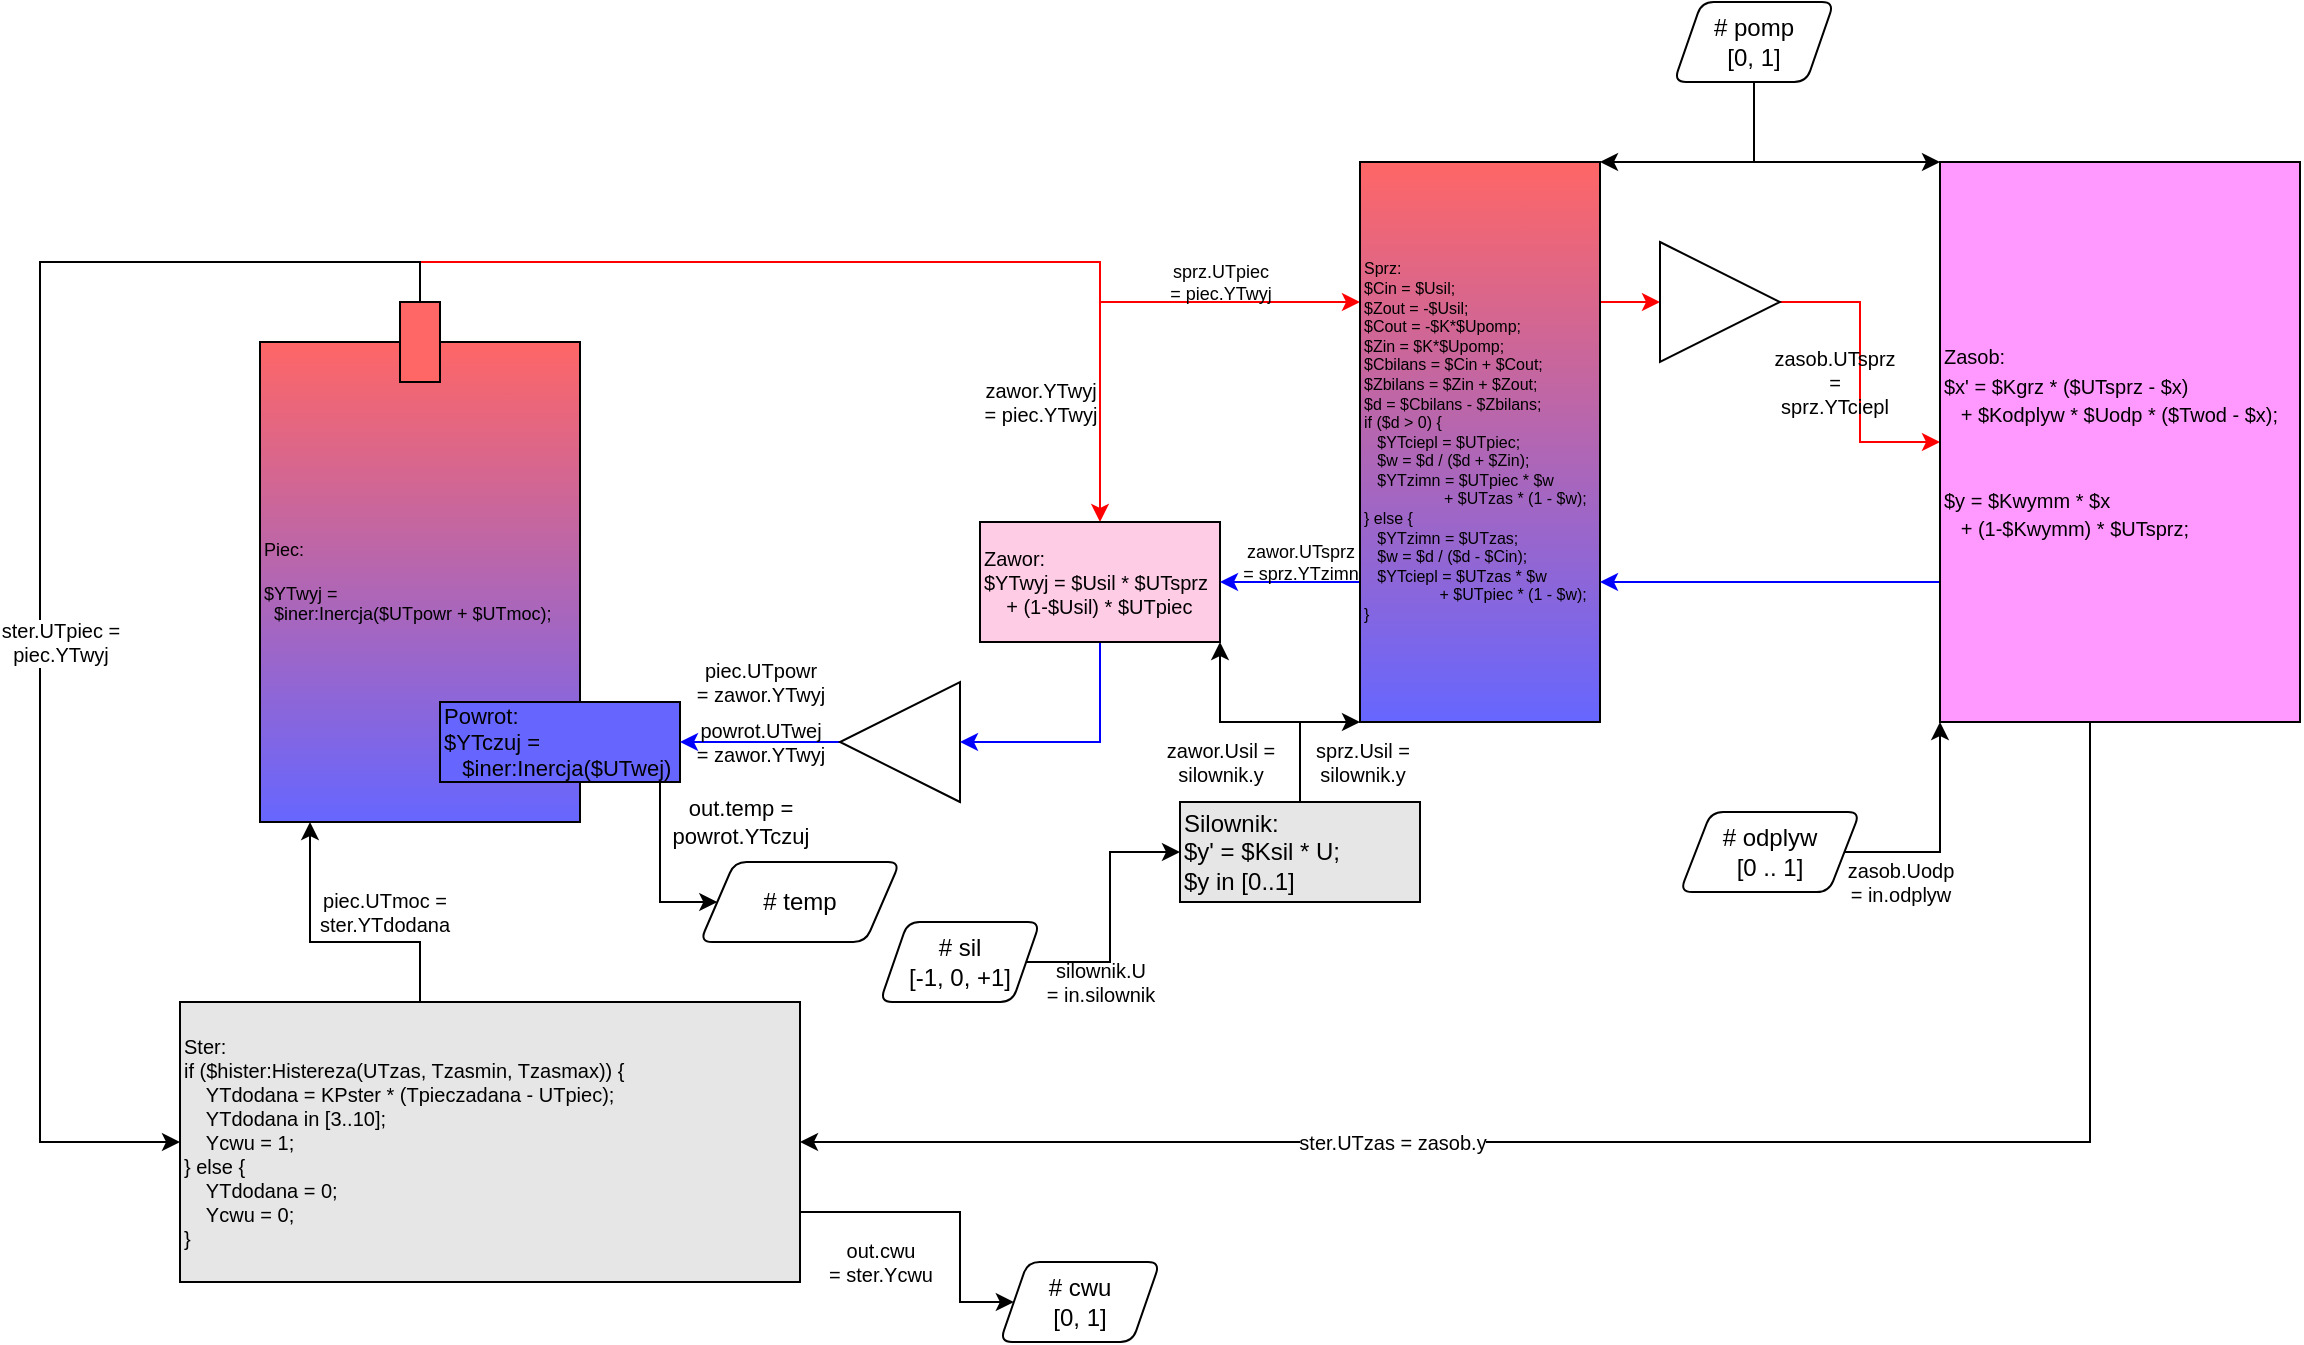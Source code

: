 <mxfile compressed="false" version="12.9.9" type="device">
  <diagram id="a8qm5YuHrImj4eT9IvoD" name="Page-1">
    <mxGraphModel dx="569" dy="394" grid="1" gridSize="10" guides="1" tooltips="1" connect="1" arrows="1" fold="0" page="1" pageScale="1" pageWidth="1169" pageHeight="827" math="0" shadow="0">
      <root>
        <mxCell id="0" />
        <mxCell id="1" parent="0" />
        <mxCell id="HVskGO4853j7q7rBNwDe-10" value="out.temp =&lt;br&gt;powrot.YTczuj" style="edgeStyle=orthogonalEdgeStyle;rounded=0;orthogonalLoop=1;jettySize=auto;html=1;exitX=0.5;exitY=1;exitDx=0;exitDy=0;entryX=0;entryY=0.5;entryDx=0;entryDy=0;labelBackgroundColor=none;" parent="1" source="HVskGO4853j7q7rBNwDe-3" target="HVskGO4853j7q7rBNwDe-24" edge="1">
          <mxGeometry x="1" y="42" relative="1" as="geometry">
            <mxPoint x="320" y="480" as="targetPoint" />
            <Array as="points">
              <mxPoint x="340" y="470" />
            </Array>
            <mxPoint x="11" y="2" as="offset" />
          </mxGeometry>
        </mxCell>
        <mxCell id="HVskGO4853j7q7rBNwDe-2" value="Piec:&lt;br style=&quot;font-size: 9px;&quot;&gt;&lt;br style=&quot;font-size: 9px;&quot;&gt;$YTwyj =&lt;br style=&quot;font-size: 9px;&quot;&gt;&amp;nbsp; $iner:Inercja($UTpowr + $UTmoc);" style="rounded=0;whiteSpace=wrap;html=1;gradientColor=#6666FF;fillColor=#FF6666;align=left;fontSize=9;" parent="1" vertex="1">
          <mxGeometry x="140" y="190" width="160" height="240" as="geometry" />
        </mxCell>
        <mxCell id="HVskGO4853j7q7rBNwDe-3" value="Powrot:&lt;br style=&quot;font-size: 11px;&quot;&gt;$YTczuj =&lt;br style=&quot;font-size: 11px;&quot;&gt;&amp;nbsp; &amp;nbsp;$iner:Inercja($UTwej)" style="rounded=0;whiteSpace=wrap;html=1;fillColor=#6666FF;gradientColor=none;align=left;fontSize=11;" parent="1" vertex="1">
          <mxGeometry x="230" y="370" width="120" height="40" as="geometry" />
        </mxCell>
        <mxCell id="HVskGO4853j7q7rBNwDe-22" style="edgeStyle=orthogonalEdgeStyle;rounded=0;orthogonalLoop=1;jettySize=auto;html=1;exitX=0.5;exitY=0;exitDx=0;exitDy=0;entryX=0.5;entryY=0;entryDx=0;entryDy=0;strokeColor=#FF0000;" parent="1" source="HVskGO4853j7q7rBNwDe-4" target="HVskGO4853j7q7rBNwDe-15" edge="1">
          <mxGeometry relative="1" as="geometry">
            <Array as="points">
              <mxPoint x="220" y="150" />
              <mxPoint x="560" y="150" />
            </Array>
          </mxGeometry>
        </mxCell>
        <mxCell id="HVskGO4853j7q7rBNwDe-28" style="edgeStyle=orthogonalEdgeStyle;rounded=0;orthogonalLoop=1;jettySize=auto;html=1;exitX=0.5;exitY=0;exitDx=0;exitDy=0;entryX=0;entryY=0.25;entryDx=0;entryDy=0;strokeColor=#FF0000;" parent="1" source="HVskGO4853j7q7rBNwDe-4" target="HVskGO4853j7q7rBNwDe-27" edge="1">
          <mxGeometry relative="1" as="geometry">
            <mxPoint x="689" y="140" as="targetPoint" />
            <Array as="points">
              <mxPoint x="220" y="150" />
              <mxPoint x="560" y="150" />
              <mxPoint x="560" y="170" />
            </Array>
          </mxGeometry>
        </mxCell>
        <mxCell id="VbgerHLO9BjWHMapBbgY-2" value="zawor.YTwyj&lt;br&gt;= piec.YTwyj" style="text;html=1;align=center;verticalAlign=middle;resizable=0;points=[];labelBackgroundColor=#ffffff;fontSize=10;" parent="HVskGO4853j7q7rBNwDe-28" vertex="1" connectable="0">
          <mxGeometry x="-0.377" y="1" relative="1" as="geometry">
            <mxPoint x="171.2" y="71" as="offset" />
          </mxGeometry>
        </mxCell>
        <mxCell id="jTCrMVD-Wz8t5kz14MTb-1" value="sprz.UTpiec&lt;br&gt;= piec.YTwyj" style="text;html=1;align=center;verticalAlign=middle;resizable=0;points=[];fontSize=9;fontFamily=Helvetica;" vertex="1" connectable="0" parent="HVskGO4853j7q7rBNwDe-28">
          <mxGeometry x="0.663" y="-1" relative="1" as="geometry">
            <mxPoint x="16" y="-11" as="offset" />
          </mxGeometry>
        </mxCell>
        <mxCell id="sfrr9DZfyL2tGj60liWU-4" style="edgeStyle=orthogonalEdgeStyle;rounded=0;orthogonalLoop=1;jettySize=auto;html=1;exitX=0.5;exitY=0;exitDx=0;exitDy=0;strokeColor=#000000;entryX=0;entryY=0.5;entryDx=0;entryDy=0;" parent="1" source="HVskGO4853j7q7rBNwDe-4" target="sfrr9DZfyL2tGj60liWU-2" edge="1">
          <mxGeometry relative="1" as="geometry">
            <Array as="points">
              <mxPoint x="220" y="150" />
              <mxPoint x="30" y="150" />
              <mxPoint x="30" y="590" />
            </Array>
            <mxPoint x="70" y="520" as="targetPoint" />
          </mxGeometry>
        </mxCell>
        <mxCell id="VbgerHLO9BjWHMapBbgY-6" value="ster.UTpiec =&lt;br style=&quot;font-size: 10px;&quot;&gt;piec.YTwyj" style="text;html=1;align=center;verticalAlign=middle;resizable=0;points=[];labelBackgroundColor=#ffffff;fontSize=10;" parent="sfrr9DZfyL2tGj60liWU-4" vertex="1" connectable="0">
          <mxGeometry x="0.274" y="1" relative="1" as="geometry">
            <mxPoint x="8.94" y="-58.82" as="offset" />
          </mxGeometry>
        </mxCell>
        <mxCell id="HVskGO4853j7q7rBNwDe-4" value="" style="rounded=0;whiteSpace=wrap;html=1;fillColor=#FF6666;gradientColor=none;" parent="1" vertex="1">
          <mxGeometry x="210" y="170" width="20" height="40" as="geometry" />
        </mxCell>
        <mxCell id="HVskGO4853j7q7rBNwDe-21" value="powrot.UTwej&lt;br style=&quot;font-size: 10px;&quot;&gt;= zawor.YTwyj" style="edgeStyle=orthogonalEdgeStyle;rounded=0;orthogonalLoop=1;jettySize=auto;html=1;exitX=1;exitY=0.5;exitDx=0;exitDy=0;entryX=1;entryY=0.5;entryDx=0;entryDy=0;strokeColor=#0000FF;labelBackgroundColor=none;fontSize=10;" parent="1" source="HVskGO4853j7q7rBNwDe-14" target="HVskGO4853j7q7rBNwDe-3" edge="1">
          <mxGeometry relative="1" as="geometry">
            <mxPoint as="offset" />
          </mxGeometry>
        </mxCell>
        <mxCell id="HVskGO4853j7q7rBNwDe-14" value="" style="triangle;whiteSpace=wrap;html=1;fillColor=#ffffff;gradientColor=none;align=left;rotation=-180;" parent="1" vertex="1">
          <mxGeometry x="430" y="360" width="60" height="60" as="geometry" />
        </mxCell>
        <mxCell id="HVskGO4853j7q7rBNwDe-19" style="edgeStyle=orthogonalEdgeStyle;rounded=0;orthogonalLoop=1;jettySize=auto;html=1;exitX=0.5;exitY=1;exitDx=0;exitDy=0;entryX=0;entryY=0.5;entryDx=0;entryDy=0;strokeColor=#0000FF;" parent="1" source="HVskGO4853j7q7rBNwDe-15" target="HVskGO4853j7q7rBNwDe-14" edge="1">
          <mxGeometry relative="1" as="geometry" />
        </mxCell>
        <mxCell id="VbgerHLO9BjWHMapBbgY-3" value="piec.UTpowr&lt;br style=&quot;font-size: 10px;&quot;&gt;= zawor.YTwyj" style="text;html=1;align=center;verticalAlign=middle;resizable=0;points=[];labelBackgroundColor=none;fontSize=10;" parent="HVskGO4853j7q7rBNwDe-19" vertex="1" connectable="0">
          <mxGeometry x="-0.183" y="-15" relative="1" as="geometry">
            <mxPoint x="-155" y="-29.17" as="offset" />
          </mxGeometry>
        </mxCell>
        <mxCell id="HVskGO4853j7q7rBNwDe-15" value="Zawor:&lt;br style=&quot;font-size: 10px&quot;&gt;$YTwyj = $Usil * $UTsprz&lt;br&gt;&amp;nbsp; &amp;nbsp; + (1-$Usil) * $UTpiec" style="rounded=0;whiteSpace=wrap;html=1;fillColor=#FFCCE6;gradientColor=none;align=left;fontSize=10;" parent="1" vertex="1">
          <mxGeometry x="500" y="280" width="120" height="60" as="geometry" />
        </mxCell>
        <mxCell id="HVskGO4853j7q7rBNwDe-31" style="edgeStyle=orthogonalEdgeStyle;rounded=0;orthogonalLoop=1;jettySize=auto;html=1;exitX=1;exitY=0.5;exitDx=0;exitDy=0;entryX=0;entryY=0.5;entryDx=0;entryDy=0;" parent="1" source="HVskGO4853j7q7rBNwDe-17" target="HVskGO4853j7q7rBNwDe-30" edge="1">
          <mxGeometry relative="1" as="geometry" />
        </mxCell>
        <mxCell id="VbgerHLO9BjWHMapBbgY-1" value="silownik.U&lt;br style=&quot;font-size: 10px;&quot;&gt;= in.silownik" style="text;html=1;align=center;verticalAlign=middle;resizable=0;points=[];labelBackgroundColor=none;fontSize=10;" parent="HVskGO4853j7q7rBNwDe-31" vertex="1" connectable="0">
          <mxGeometry x="-0.251" y="2" relative="1" as="geometry">
            <mxPoint x="-3" y="17.07" as="offset" />
          </mxGeometry>
        </mxCell>
        <mxCell id="HVskGO4853j7q7rBNwDe-17" value="# sil&lt;br&gt;[-1, 0, +1]" style="shape=parallelogram;html=1;strokeWidth=1;perimeter=parallelogramPerimeter;whiteSpace=wrap;rounded=1;arcSize=12;size=0.173;fillColor=#FFFFFF;gradientColor=none;" parent="1" vertex="1">
          <mxGeometry x="450" y="480" width="80" height="40" as="geometry" />
        </mxCell>
        <mxCell id="HVskGO4853j7q7rBNwDe-24" value="# temp" style="shape=parallelogram;html=1;strokeWidth=1;perimeter=parallelogramPerimeter;whiteSpace=wrap;rounded=1;arcSize=12;size=0.173;fillColor=#FFFFFF;gradientColor=none;" parent="1" vertex="1">
          <mxGeometry x="360" y="450" width="100" height="40" as="geometry" />
        </mxCell>
        <mxCell id="HVskGO4853j7q7rBNwDe-29" style="edgeStyle=orthogonalEdgeStyle;rounded=0;orthogonalLoop=1;jettySize=auto;html=1;exitX=0;exitY=0.75;exitDx=0;exitDy=0;entryX=1;entryY=0.5;entryDx=0;entryDy=0;strokeColor=#0000FF;" parent="1" source="HVskGO4853j7q7rBNwDe-27" target="HVskGO4853j7q7rBNwDe-15" edge="1">
          <mxGeometry relative="1" as="geometry" />
        </mxCell>
        <mxCell id="jTCrMVD-Wz8t5kz14MTb-2" value="zawor.UTsprz&lt;br&gt;= sprz.YTzimn" style="text;html=1;align=center;verticalAlign=middle;resizable=0;points=[];fontSize=9;fontFamily=Helvetica;" vertex="1" connectable="0" parent="HVskGO4853j7q7rBNwDe-29">
          <mxGeometry x="-0.126" relative="1" as="geometry">
            <mxPoint y="-10" as="offset" />
          </mxGeometry>
        </mxCell>
        <mxCell id="HVskGO4853j7q7rBNwDe-37" style="edgeStyle=orthogonalEdgeStyle;rounded=0;orthogonalLoop=1;jettySize=auto;html=1;exitX=1;exitY=0.25;exitDx=0;exitDy=0;entryX=0;entryY=0.5;entryDx=0;entryDy=0;strokeColor=#FF0000;" parent="1" source="HVskGO4853j7q7rBNwDe-27" target="HVskGO4853j7q7rBNwDe-36" edge="1">
          <mxGeometry relative="1" as="geometry" />
        </mxCell>
        <mxCell id="HVskGO4853j7q7rBNwDe-27" value="&lt;font style=&quot;font-size: 8px;&quot;&gt;Sprz:&lt;br style=&quot;font-size: 8px;&quot;&gt;$Cin = $Usil;&lt;br style=&quot;font-size: 8px;&quot;&gt;$Zout = -$Usil;&lt;br style=&quot;font-size: 8px;&quot;&gt;$Cout = -$K*$Upomp;&lt;br style=&quot;font-size: 8px;&quot;&gt;$Zin = $K*$Upomp;&lt;br style=&quot;font-size: 8px;&quot;&gt;$Cbilans = $Cin + $Cout;&lt;br style=&quot;font-size: 8px;&quot;&gt;$Zbilans = $Zin + $Zout;&lt;br style=&quot;font-size: 8px;&quot;&gt;$d = $Cbilans - $Zbilans;&lt;br style=&quot;font-size: 8px;&quot;&gt;if ($d &amp;gt; 0) {&lt;br style=&quot;font-size: 8px;&quot;&gt;&amp;nbsp; &amp;nbsp;$YTciepl = $UTpiec;&lt;br style=&quot;font-size: 8px;&quot;&gt;&amp;nbsp; &amp;nbsp;$w = $d / ($d + $Zin);&lt;br style=&quot;font-size: 8px;&quot;&gt;&amp;nbsp; &amp;nbsp;$YTzimn = $UTpiec * $w&lt;br style=&quot;font-size: 8px;&quot;&gt;&amp;nbsp; &amp;nbsp; &amp;nbsp; &amp;nbsp; &amp;nbsp; &amp;nbsp; &amp;nbsp; &amp;nbsp; &amp;nbsp; + $UTzas * (1 - $w);&lt;br style=&quot;font-size: 8px;&quot;&gt;} else {&lt;br style=&quot;font-size: 8px;&quot;&gt;&amp;nbsp; &amp;nbsp;$YTzimn = $UTzas;&lt;br style=&quot;font-size: 8px;&quot;&gt;&amp;nbsp; &amp;nbsp;$w = $d / ($d - $Cin);&lt;br style=&quot;font-size: 8px;&quot;&gt;&amp;nbsp; &amp;nbsp;$YTciepl = $UTzas * $w&lt;br style=&quot;font-size: 8px;&quot;&gt;&amp;nbsp; &amp;nbsp; &amp;nbsp; &amp;nbsp; &amp;nbsp; &amp;nbsp; &amp;nbsp; &amp;nbsp; &amp;nbsp;+ $UTpiec * (1 - $w);&lt;br style=&quot;font-size: 8px;&quot;&gt;}&lt;br style=&quot;font-size: 8px;&quot;&gt;&lt;/font&gt;" style="rounded=0;whiteSpace=wrap;html=1;gradientColor=#6666FF;fillColor=#FF6666;align=left;fontSize=8;" parent="1" vertex="1">
          <mxGeometry x="690" y="100" width="120" height="280" as="geometry" />
        </mxCell>
        <mxCell id="HVskGO4853j7q7rBNwDe-32" style="edgeStyle=orthogonalEdgeStyle;rounded=0;orthogonalLoop=1;jettySize=auto;html=1;exitX=0.5;exitY=0;exitDx=0;exitDy=0;entryX=1;entryY=1;entryDx=0;entryDy=0;" parent="1" source="HVskGO4853j7q7rBNwDe-30" target="HVskGO4853j7q7rBNwDe-15" edge="1">
          <mxGeometry relative="1" as="geometry" />
        </mxCell>
        <mxCell id="jTCrMVD-Wz8t5kz14MTb-3" value="zawor.Usil =&lt;br&gt;silownik.y" style="text;html=1;align=center;verticalAlign=middle;resizable=0;points=[];fontSize=10;fontFamily=Helvetica;" vertex="1" connectable="0" parent="HVskGO4853j7q7rBNwDe-32">
          <mxGeometry x="0.567" y="1" relative="1" as="geometry">
            <mxPoint x="1" y="34" as="offset" />
          </mxGeometry>
        </mxCell>
        <mxCell id="HVskGO4853j7q7rBNwDe-33" style="edgeStyle=orthogonalEdgeStyle;rounded=0;orthogonalLoop=1;jettySize=auto;html=1;exitX=0.5;exitY=0;exitDx=0;exitDy=0;entryX=0;entryY=1;entryDx=0;entryDy=0;" parent="1" source="HVskGO4853j7q7rBNwDe-30" target="HVskGO4853j7q7rBNwDe-27" edge="1">
          <mxGeometry relative="1" as="geometry">
            <Array as="points">
              <mxPoint x="660" y="380" />
            </Array>
          </mxGeometry>
        </mxCell>
        <mxCell id="jTCrMVD-Wz8t5kz14MTb-4" value="sprz.Usil =&lt;br&gt;silownik.y" style="text;html=1;align=center;verticalAlign=middle;resizable=0;points=[];fontSize=10;fontFamily=Helvetica;" vertex="1" connectable="0" parent="HVskGO4853j7q7rBNwDe-33">
          <mxGeometry x="0.697" relative="1" as="geometry">
            <mxPoint x="10.8" y="20" as="offset" />
          </mxGeometry>
        </mxCell>
        <mxCell id="HVskGO4853j7q7rBNwDe-30" value="Silownik:&lt;br&gt;$y&#39; = $Ksil * U;&lt;br&gt;$y in [0..1]" style="rounded=0;whiteSpace=wrap;html=1;fillColor=#E6E6E6;gradientColor=none;align=left;" parent="1" vertex="1">
          <mxGeometry x="600" y="420" width="120" height="50" as="geometry" />
        </mxCell>
        <mxCell id="HVskGO4853j7q7rBNwDe-39" style="edgeStyle=orthogonalEdgeStyle;rounded=0;orthogonalLoop=1;jettySize=auto;html=1;exitX=1;exitY=0.5;exitDx=0;exitDy=0;entryX=0;entryY=0.5;entryDx=0;entryDy=0;strokeColor=#FF0000;" parent="1" source="HVskGO4853j7q7rBNwDe-36" target="HVskGO4853j7q7rBNwDe-38" edge="1">
          <mxGeometry relative="1" as="geometry" />
        </mxCell>
        <mxCell id="dyTlxXhGQoL0F0jeLbe4-1" value="zasob.UTsprz&lt;br style=&quot;font-size: 10px;&quot;&gt;=&lt;br style=&quot;font-size: 10px;&quot;&gt;sprz.YTciepl" style="text;html=1;align=center;verticalAlign=middle;resizable=0;points=[];labelBackgroundColor=none;fontSize=10;" parent="HVskGO4853j7q7rBNwDe-39" vertex="1" connectable="0">
          <mxGeometry x="0.187" y="-4" relative="1" as="geometry">
            <mxPoint x="-9" y="-9" as="offset" />
          </mxGeometry>
        </mxCell>
        <mxCell id="HVskGO4853j7q7rBNwDe-36" value="" style="triangle;whiteSpace=wrap;html=1;fillColor=#ffffff;gradientColor=none;align=left;rotation=0;" parent="1" vertex="1">
          <mxGeometry x="840" y="140" width="60" height="60" as="geometry" />
        </mxCell>
        <mxCell id="HVskGO4853j7q7rBNwDe-40" style="edgeStyle=orthogonalEdgeStyle;rounded=0;orthogonalLoop=1;jettySize=auto;html=1;exitX=0;exitY=0.75;exitDx=0;exitDy=0;entryX=1;entryY=0.75;entryDx=0;entryDy=0;strokeColor=#0000FF;" parent="1" source="HVskGO4853j7q7rBNwDe-38" target="HVskGO4853j7q7rBNwDe-27" edge="1">
          <mxGeometry relative="1" as="geometry" />
        </mxCell>
        <mxCell id="sfrr9DZfyL2tGj60liWU-5" style="edgeStyle=orthogonalEdgeStyle;rounded=0;orthogonalLoop=1;jettySize=auto;html=1;exitX=0.5;exitY=1;exitDx=0;exitDy=0;entryX=1;entryY=0.5;entryDx=0;entryDy=0;strokeColor=#000000;" parent="1" source="HVskGO4853j7q7rBNwDe-38" target="sfrr9DZfyL2tGj60liWU-2" edge="1">
          <mxGeometry relative="1" as="geometry">
            <Array as="points">
              <mxPoint x="1055" y="590" />
            </Array>
          </mxGeometry>
        </mxCell>
        <mxCell id="VbgerHLO9BjWHMapBbgY-8" value="ster.UTzas = zasob.y" style="text;html=1;align=center;verticalAlign=middle;resizable=0;points=[];labelBackgroundColor=#ffffff;fontSize=10;" parent="sfrr9DZfyL2tGj60liWU-5" vertex="1" connectable="0">
          <mxGeometry x="0.32" relative="1" as="geometry">
            <mxPoint as="offset" />
          </mxGeometry>
        </mxCell>
        <mxCell id="HVskGO4853j7q7rBNwDe-38" value="&lt;font&gt;&lt;span style=&quot;font-size: 10px&quot;&gt;Zasob:&lt;/span&gt;&lt;br&gt;&lt;div&gt;&lt;span style=&quot;font-size: 10px&quot;&gt;$x&#39; = $Kgrz * ($UTsprz - $x)&lt;/span&gt;&lt;/div&gt;&lt;div&gt;&lt;span style=&quot;font-size: 10px&quot;&gt;&amp;nbsp; &amp;nbsp;+ $Kodplyw * $Uodp * ($Twod - $x);&lt;/span&gt;&lt;/div&gt;&lt;div&gt;&lt;span style=&quot;font-size: 10px&quot;&gt;&lt;br&gt;&lt;/span&gt;&lt;/div&gt;&lt;div&gt;&lt;span style=&quot;font-size: 10px&quot;&gt;&lt;br&gt;&lt;/span&gt;&lt;/div&gt;&lt;div&gt;&lt;span style=&quot;font-size: 10px&quot;&gt;$y = $Kwymm * $x&lt;/span&gt;&lt;br&gt;&lt;/div&gt;&lt;div&gt;&lt;span style=&quot;font-size: 10px&quot;&gt;&amp;nbsp; &amp;nbsp;+ (1-$Kwymm) * $UTsprz;&lt;/span&gt;&lt;/div&gt;&lt;/font&gt;" style="rounded=0;whiteSpace=wrap;html=1;gradientColor=none;fillColor=#FF99FF;align=left;" parent="1" vertex="1">
          <mxGeometry x="980" y="100" width="180" height="280" as="geometry" />
        </mxCell>
        <mxCell id="HVskGO4853j7q7rBNwDe-42" style="edgeStyle=orthogonalEdgeStyle;rounded=0;orthogonalLoop=1;jettySize=auto;html=1;exitX=0.5;exitY=1;exitDx=0;exitDy=0;entryX=1;entryY=0;entryDx=0;entryDy=0;" parent="1" source="HVskGO4853j7q7rBNwDe-41" target="HVskGO4853j7q7rBNwDe-27" edge="1">
          <mxGeometry relative="1" as="geometry">
            <Array as="points">
              <mxPoint x="887" y="100" />
            </Array>
          </mxGeometry>
        </mxCell>
        <mxCell id="HVskGO4853j7q7rBNwDe-43" style="edgeStyle=orthogonalEdgeStyle;rounded=0;orthogonalLoop=1;jettySize=auto;html=1;exitX=0.5;exitY=1;exitDx=0;exitDy=0;entryX=0;entryY=0;entryDx=0;entryDy=0;" parent="1" source="HVskGO4853j7q7rBNwDe-41" target="HVskGO4853j7q7rBNwDe-38" edge="1">
          <mxGeometry relative="1" as="geometry">
            <Array as="points">
              <mxPoint x="887" y="100" />
            </Array>
          </mxGeometry>
        </mxCell>
        <mxCell id="HVskGO4853j7q7rBNwDe-41" value="# pomp&lt;br&gt;[0, 1]" style="shape=parallelogram;html=1;strokeWidth=1;perimeter=parallelogramPerimeter;whiteSpace=wrap;rounded=1;arcSize=12;size=0.173;fillColor=#FFFFFF;gradientColor=none;" parent="1" vertex="1">
          <mxGeometry x="847" y="20" width="80" height="40" as="geometry" />
        </mxCell>
        <mxCell id="HVskGO4853j7q7rBNwDe-45" style="edgeStyle=orthogonalEdgeStyle;rounded=0;orthogonalLoop=1;jettySize=auto;html=1;exitX=1;exitY=0.5;exitDx=0;exitDy=0;entryX=0;entryY=1;entryDx=0;entryDy=0;" parent="1" source="HVskGO4853j7q7rBNwDe-44" target="HVskGO4853j7q7rBNwDe-38" edge="1">
          <mxGeometry relative="1" as="geometry" />
        </mxCell>
        <mxCell id="wGul4LeLy1x4SbsIRmBC-3" value="zasob.Uodp&lt;br style=&quot;font-size: 10px&quot;&gt;= in.odplyw" style="text;html=1;align=center;verticalAlign=middle;resizable=0;points=[];labelBackgroundColor=none;fontSize=10;" parent="HVskGO4853j7q7rBNwDe-45" vertex="1" connectable="0">
          <mxGeometry x="-0.188" y="-5" relative="1" as="geometry">
            <mxPoint x="-18.2" y="10" as="offset" />
          </mxGeometry>
        </mxCell>
        <mxCell id="HVskGO4853j7q7rBNwDe-44" value="# odplyw&lt;br&gt;[0 .. 1]" style="shape=parallelogram;html=1;strokeWidth=1;perimeter=parallelogramPerimeter;whiteSpace=wrap;rounded=1;arcSize=12;size=0.173;fillColor=#FFFFFF;gradientColor=none;" parent="1" vertex="1">
          <mxGeometry x="850" y="425" width="90" height="40" as="geometry" />
        </mxCell>
        <mxCell id="sfrr9DZfyL2tGj60liWU-3" style="edgeStyle=orthogonalEdgeStyle;rounded=0;orthogonalLoop=1;jettySize=auto;html=1;exitX=0.5;exitY=0;exitDx=0;exitDy=0;entryX=0.5;entryY=1;entryDx=0;entryDy=0;strokeColor=#000000;" parent="1" source="sfrr9DZfyL2tGj60liWU-2" edge="1">
          <mxGeometry relative="1" as="geometry">
            <mxPoint x="165" y="430" as="targetPoint" />
            <Array as="points">
              <mxPoint x="220" y="490" />
              <mxPoint x="165" y="490" />
            </Array>
          </mxGeometry>
        </mxCell>
        <mxCell id="VbgerHLO9BjWHMapBbgY-7" value="piec.UTmoc =&lt;br style=&quot;font-size: 10px;&quot;&gt;ster.YTdodana" style="text;html=1;align=center;verticalAlign=middle;resizable=0;points=[];labelBackgroundColor=#ffffff;fontSize=10;" parent="sfrr9DZfyL2tGj60liWU-3" vertex="1" connectable="0">
          <mxGeometry x="-0.495" y="15" relative="1" as="geometry">
            <mxPoint x="-3.59" y="-35" as="offset" />
          </mxGeometry>
        </mxCell>
        <mxCell id="sfrr9DZfyL2tGj60liWU-7" value="out.cwu&lt;br style=&quot;font-size: 10px;&quot;&gt;= ster.Ycwu" style="edgeStyle=orthogonalEdgeStyle;rounded=0;orthogonalLoop=1;jettySize=auto;html=1;exitX=1;exitY=0.75;exitDx=0;exitDy=0;entryX=0;entryY=0.5;entryDx=0;entryDy=0;strokeColor=#000000;fontSize=10;" parent="1" source="sfrr9DZfyL2tGj60liWU-2" target="sfrr9DZfyL2tGj60liWU-6" edge="1">
          <mxGeometry x="0.382" y="-40" relative="1" as="geometry">
            <mxPoint as="offset" />
            <Array as="points">
              <mxPoint x="490" y="625" />
              <mxPoint x="490" y="670" />
            </Array>
          </mxGeometry>
        </mxCell>
        <mxCell id="sfrr9DZfyL2tGj60liWU-2" value="&lt;font style=&quot;font-size: 10px&quot;&gt;&lt;font style=&quot;font-size: 10px&quot;&gt;Ster:&lt;br style=&quot;font-size: 10px&quot;&gt;if ($hister:Histereza(UTzas, Tzasmin, Tzasmax)) {&lt;br style=&quot;font-size: 10px&quot;&gt;&amp;nbsp; &amp;nbsp; YTdodana = KPster * (Tpieczadana - UTpiec);&lt;br style=&quot;font-size: 10px&quot;&gt;&amp;nbsp; &amp;nbsp; YTdodana in [3..10];&lt;br style=&quot;font-size: 10px&quot;&gt;&amp;nbsp; &amp;nbsp; Ycwu = 1;&lt;br style=&quot;font-size: 10px&quot;&gt;} else {&lt;br style=&quot;font-size: 10px&quot;&gt;&amp;nbsp; &amp;nbsp; YTdodana = 0;&lt;br style=&quot;font-size: 10px&quot;&gt;&amp;nbsp; &amp;nbsp; Ycwu = 0;&lt;br style=&quot;font-size: 10px&quot;&gt;}&lt;/font&gt;&lt;br style=&quot;font-size: 10px&quot;&gt;&lt;/font&gt;" style="rounded=0;whiteSpace=wrap;html=1;fillColor=#E6E6E6;gradientColor=none;align=left;fontSize=10;fontFamily=Helvetica;" parent="1" vertex="1">
          <mxGeometry x="100" y="520" width="310" height="140" as="geometry" />
        </mxCell>
        <mxCell id="sfrr9DZfyL2tGj60liWU-6" value="# cwu&lt;br&gt;[0, 1]" style="shape=parallelogram;html=1;strokeWidth=1;perimeter=parallelogramPerimeter;whiteSpace=wrap;rounded=1;arcSize=12;size=0.173;fillColor=#FFFFFF;gradientColor=none;" parent="1" vertex="1">
          <mxGeometry x="510" y="650" width="80" height="40" as="geometry" />
        </mxCell>
      </root>
    </mxGraphModel>
  </diagram>
</mxfile>
